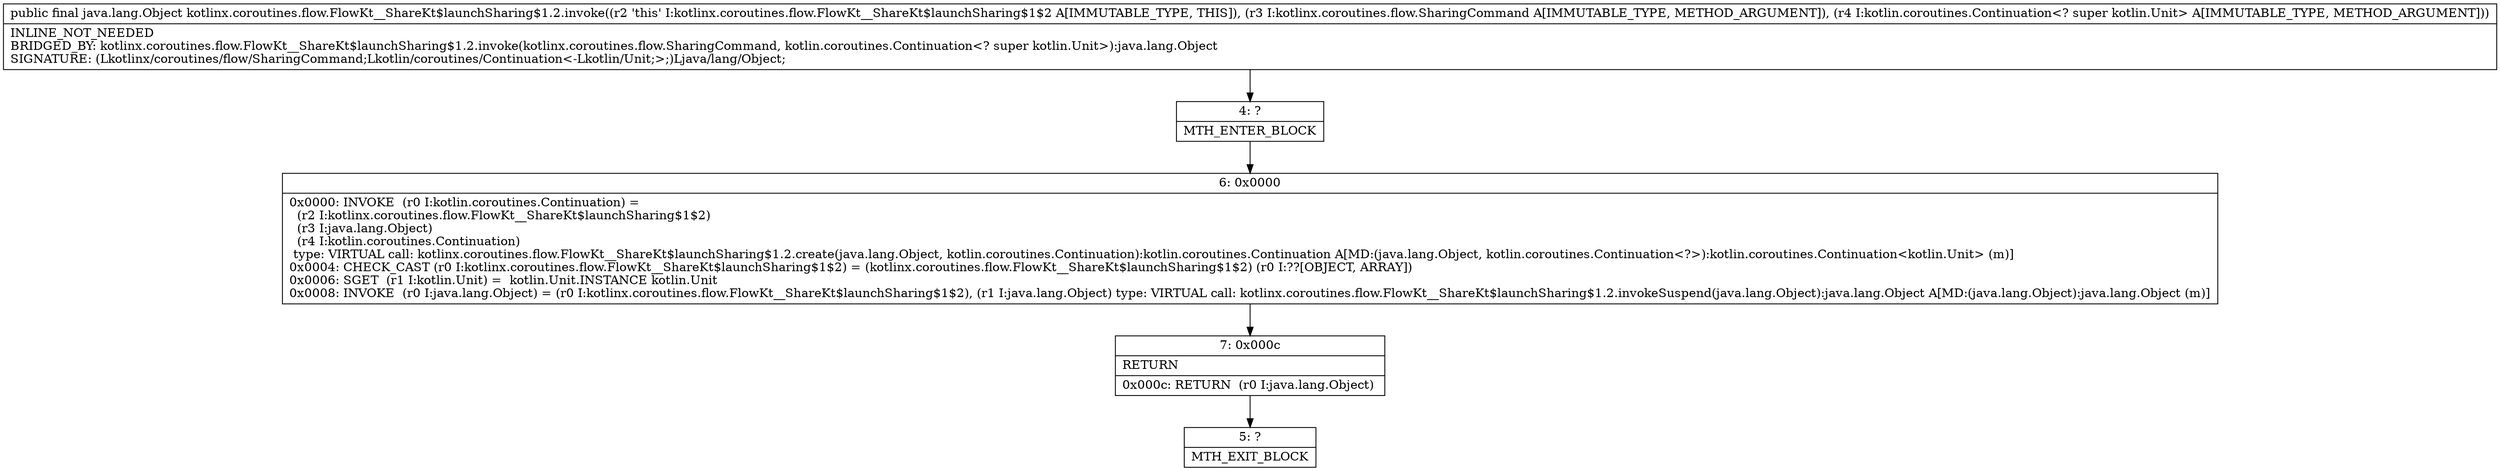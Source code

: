 digraph "CFG forkotlinx.coroutines.flow.FlowKt__ShareKt$launchSharing$1.2.invoke(Lkotlinx\/coroutines\/flow\/SharingCommand;Lkotlin\/coroutines\/Continuation;)Ljava\/lang\/Object;" {
Node_4 [shape=record,label="{4\:\ ?|MTH_ENTER_BLOCK\l}"];
Node_6 [shape=record,label="{6\:\ 0x0000|0x0000: INVOKE  (r0 I:kotlin.coroutines.Continuation) = \l  (r2 I:kotlinx.coroutines.flow.FlowKt__ShareKt$launchSharing$1$2)\l  (r3 I:java.lang.Object)\l  (r4 I:kotlin.coroutines.Continuation)\l type: VIRTUAL call: kotlinx.coroutines.flow.FlowKt__ShareKt$launchSharing$1.2.create(java.lang.Object, kotlin.coroutines.Continuation):kotlin.coroutines.Continuation A[MD:(java.lang.Object, kotlin.coroutines.Continuation\<?\>):kotlin.coroutines.Continuation\<kotlin.Unit\> (m)]\l0x0004: CHECK_CAST (r0 I:kotlinx.coroutines.flow.FlowKt__ShareKt$launchSharing$1$2) = (kotlinx.coroutines.flow.FlowKt__ShareKt$launchSharing$1$2) (r0 I:??[OBJECT, ARRAY]) \l0x0006: SGET  (r1 I:kotlin.Unit) =  kotlin.Unit.INSTANCE kotlin.Unit \l0x0008: INVOKE  (r0 I:java.lang.Object) = (r0 I:kotlinx.coroutines.flow.FlowKt__ShareKt$launchSharing$1$2), (r1 I:java.lang.Object) type: VIRTUAL call: kotlinx.coroutines.flow.FlowKt__ShareKt$launchSharing$1.2.invokeSuspend(java.lang.Object):java.lang.Object A[MD:(java.lang.Object):java.lang.Object (m)]\l}"];
Node_7 [shape=record,label="{7\:\ 0x000c|RETURN\l|0x000c: RETURN  (r0 I:java.lang.Object) \l}"];
Node_5 [shape=record,label="{5\:\ ?|MTH_EXIT_BLOCK\l}"];
MethodNode[shape=record,label="{public final java.lang.Object kotlinx.coroutines.flow.FlowKt__ShareKt$launchSharing$1.2.invoke((r2 'this' I:kotlinx.coroutines.flow.FlowKt__ShareKt$launchSharing$1$2 A[IMMUTABLE_TYPE, THIS]), (r3 I:kotlinx.coroutines.flow.SharingCommand A[IMMUTABLE_TYPE, METHOD_ARGUMENT]), (r4 I:kotlin.coroutines.Continuation\<? super kotlin.Unit\> A[IMMUTABLE_TYPE, METHOD_ARGUMENT]))  | INLINE_NOT_NEEDED\lBRIDGED_BY: kotlinx.coroutines.flow.FlowKt__ShareKt$launchSharing$1.2.invoke(kotlinx.coroutines.flow.SharingCommand, kotlin.coroutines.Continuation\<? super kotlin.Unit\>):java.lang.Object\lSIGNATURE: (Lkotlinx\/coroutines\/flow\/SharingCommand;Lkotlin\/coroutines\/Continuation\<\-Lkotlin\/Unit;\>;)Ljava\/lang\/Object;\l}"];
MethodNode -> Node_4;Node_4 -> Node_6;
Node_6 -> Node_7;
Node_7 -> Node_5;
}


